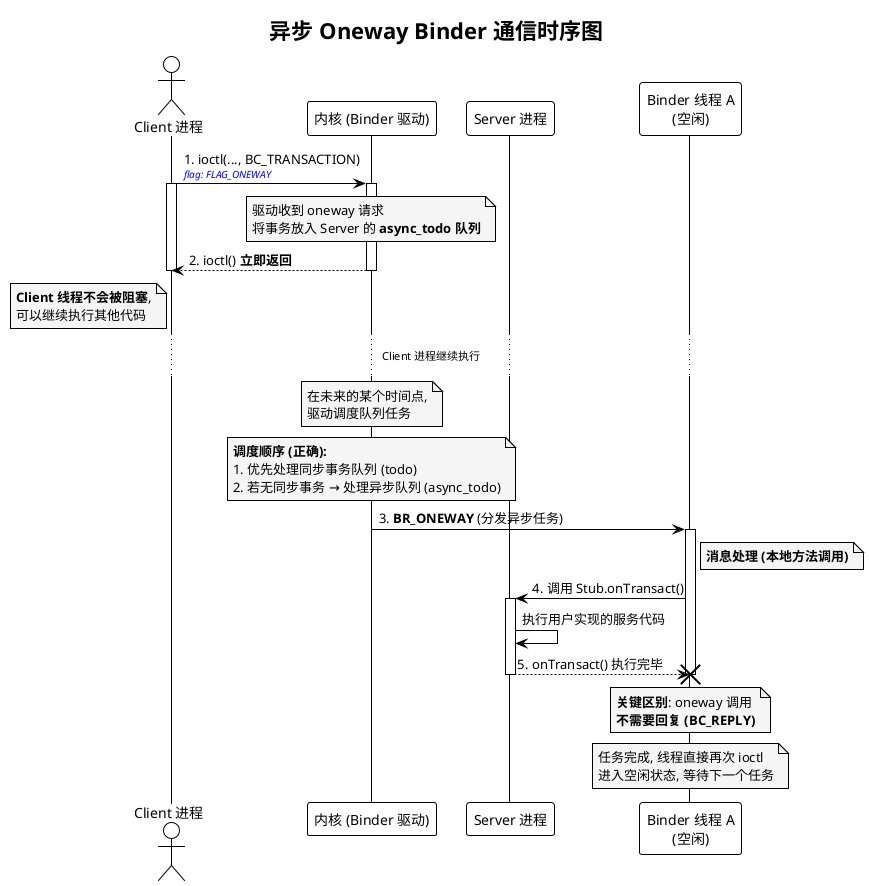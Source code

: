 @startuml
!theme plain

title 异步 Oneway Binder 通信时序图
skinparam defaultFontName "Roboto, sans-serif"
skinparam defaultFontColor #000000
skinparam sequenceArrowColor #000000
skinparam sequenceParticipantBorderColor #000000
skinparam sequenceParticipantBackgroundColor #FFFFFF
skinparam sequenceLifeLineBorderColor #000000
skinparam noteBackgroundColor #F5F5F5
skinparam noteBorderColor #000000
skinparam noteFontColor #000000
skinparam actorBorderColor #000000
skinparam actorBackgroundColor #FFFFFF

actor "Client 进程" as Client
participant "内核 (Binder 驱动)" as Kernel
participant "Server 进程" as Server
participant "Binder 线程 A\n(空闲)" as ThreadA

Client -> Kernel: 1. ioctl(..., BC_TRANSACTION)\n<font color=blue><size:10><i>flag: FLAG_ONEWAY</i></size></font>
activate Client
activate Kernel
note over Kernel: 驱动收到 oneway 请求\n将事务放入 Server 的 **async_todo 队列**

Kernel --> Client: 2. ioctl() **立即返回**
deactivate Kernel
note left of Client: **Client 线程不会被阻塞**,\n可以继续执行其他代码
deactivate Client

... Client 进程继续执行 ...

note over Kernel: 在未来的某个时间点,\n驱动调度队列任务
note over Kernel: **调度顺序 (正确):**\n1. 优先处理同步事务队列 (todo)\n2. 若无同步事务 → 处理异步队列 (async_todo)
Kernel -> ThreadA: 3. **BR_ONEWAY** (分发异步任务)
activate ThreadA

note right of ThreadA: **消息处理 (本地方法调用)**
ThreadA -> Server : 4. 调用 Stub.onTransact()
activate Server
Server -> Server: 执行用户实现的服务代码
Server --> ThreadA !!: 5. onTransact() 执行完毕
deactivate Server

note over ThreadA: **关键区别**: oneway 调用\n**不需要回复 (BC_REPLY)**
note over ThreadA: 任务完成, 线程直接再次 ioctl\n进入空闲状态, 等待下一个任务
deactivate ThreadA

@enduml
